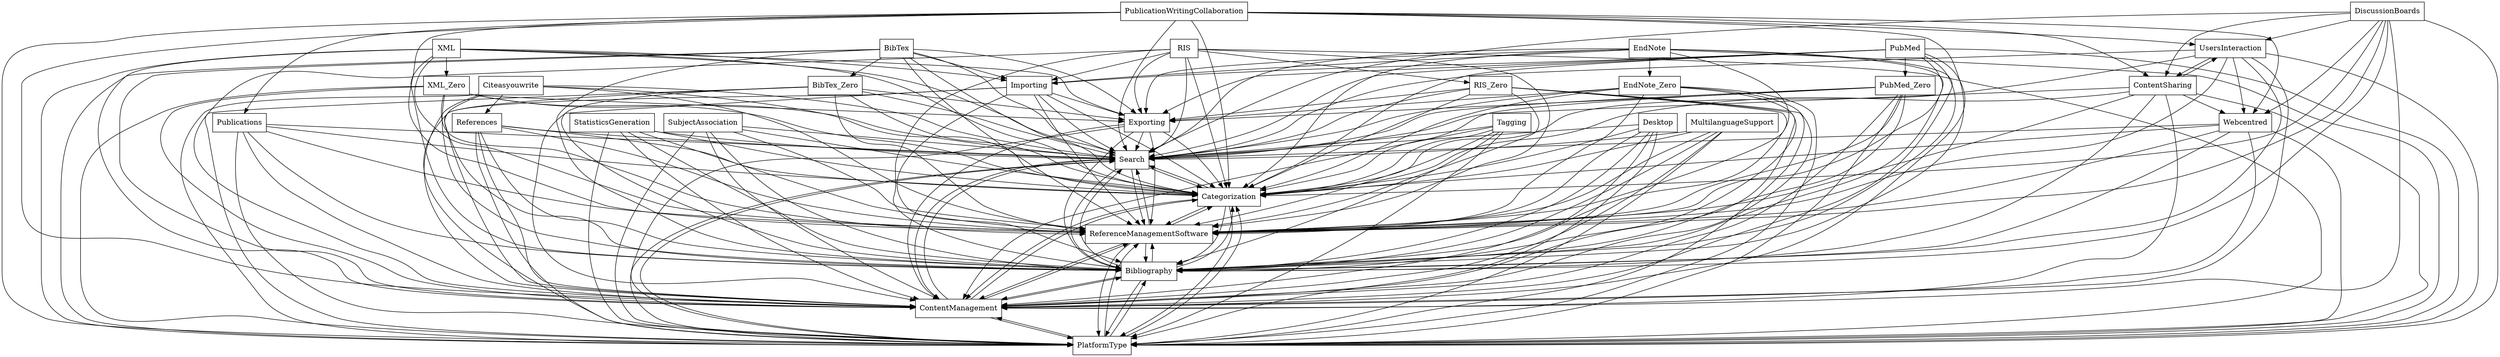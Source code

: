 digraph{
graph [rankdir=TB];
node [shape=box];
edge [arrowhead=normal];
0[label="Search",]
1[label="Categorization",]
2[label="UsersInteraction",]
3[label="PlatformType",]
4[label="ContentManagement",]
5[label="DiscussionBoards",]
6[label="MultilanguageSupport",]
7[label="Citeasyouwrite",]
8[label="RIS_Zero",]
9[label="StatisticsGeneration",]
10[label="References",]
11[label="RIS",]
12[label="Webcentred",]
13[label="Tagging",]
14[label="Importing",]
15[label="Desktop",]
16[label="PubMed_Zero",]
17[label="SubjectAssociation",]
18[label="EndNote",]
19[label="Exporting",]
20[label="BibTex_Zero",]
21[label="Publications",]
22[label="PublicationWritingCollaboration",]
23[label="PubMed",]
24[label="Bibliography",]
25[label="ContentSharing",]
26[label="BibTex",]
27[label="XML",]
28[label="EndNote_Zero",]
29[label="XML_Zero",]
30[label="ReferenceManagementSoftware",]
0->1[label="",]
0->3[label="",]
0->4[label="",]
0->24[label="",]
0->30[label="",]
1->0[label="",]
1->3[label="",]
1->4[label="",]
1->24[label="",]
1->30[label="",]
2->0[label="",]
2->1[label="",]
2->3[label="",]
2->4[label="",]
2->12[label="",]
2->24[label="",]
2->25[label="",]
2->30[label="",]
3->0[label="",]
3->1[label="",]
3->4[label="",]
3->24[label="",]
3->30[label="",]
4->0[label="",]
4->1[label="",]
4->3[label="",]
4->24[label="",]
4->30[label="",]
5->0[label="",]
5->1[label="",]
5->2[label="",]
5->3[label="",]
5->4[label="",]
5->12[label="",]
5->24[label="",]
5->25[label="",]
5->30[label="",]
6->0[label="",]
6->1[label="",]
6->3[label="",]
6->4[label="",]
6->24[label="",]
6->30[label="",]
7->0[label="",]
7->1[label="",]
7->3[label="",]
7->4[label="",]
7->10[label="",]
7->24[label="",]
7->30[label="",]
8->0[label="",]
8->1[label="",]
8->3[label="",]
8->4[label="",]
8->19[label="",]
8->24[label="",]
8->30[label="",]
9->0[label="",]
9->1[label="",]
9->3[label="",]
9->4[label="",]
9->24[label="",]
9->30[label="",]
10->0[label="",]
10->1[label="",]
10->3[label="",]
10->4[label="",]
10->24[label="",]
10->30[label="",]
11->0[label="",]
11->1[label="",]
11->3[label="",]
11->4[label="",]
11->8[label="",]
11->14[label="",]
11->19[label="",]
11->24[label="",]
11->30[label="",]
12->0[label="",]
12->1[label="",]
12->3[label="",]
12->4[label="",]
12->24[label="",]
12->30[label="",]
13->0[label="",]
13->1[label="",]
13->3[label="",]
13->4[label="",]
13->24[label="",]
13->30[label="",]
14->0[label="",]
14->1[label="",]
14->3[label="",]
14->4[label="",]
14->19[label="",]
14->24[label="",]
14->30[label="",]
15->0[label="",]
15->1[label="",]
15->3[label="",]
15->4[label="",]
15->24[label="",]
15->30[label="",]
16->0[label="",]
16->1[label="",]
16->3[label="",]
16->4[label="",]
16->19[label="",]
16->24[label="",]
16->30[label="",]
17->0[label="",]
17->1[label="",]
17->3[label="",]
17->4[label="",]
17->24[label="",]
17->30[label="",]
18->0[label="",]
18->1[label="",]
18->3[label="",]
18->4[label="",]
18->14[label="",]
18->19[label="",]
18->24[label="",]
18->28[label="",]
18->30[label="",]
19->0[label="",]
19->1[label="",]
19->3[label="",]
19->4[label="",]
19->24[label="",]
19->30[label="",]
20->0[label="",]
20->1[label="",]
20->3[label="",]
20->4[label="",]
20->19[label="",]
20->24[label="",]
20->30[label="",]
21->0[label="",]
21->1[label="",]
21->3[label="",]
21->4[label="",]
21->24[label="",]
21->30[label="",]
22->0[label="",]
22->1[label="",]
22->2[label="",]
22->3[label="",]
22->4[label="",]
22->12[label="",]
22->21[label="",]
22->24[label="",]
22->25[label="",]
22->30[label="",]
23->0[label="",]
23->1[label="",]
23->3[label="",]
23->4[label="",]
23->14[label="",]
23->16[label="",]
23->19[label="",]
23->24[label="",]
23->30[label="",]
24->0[label="",]
24->1[label="",]
24->3[label="",]
24->4[label="",]
24->30[label="",]
25->0[label="",]
25->1[label="",]
25->2[label="",]
25->3[label="",]
25->4[label="",]
25->12[label="",]
25->24[label="",]
25->30[label="",]
26->0[label="",]
26->1[label="",]
26->3[label="",]
26->4[label="",]
26->14[label="",]
26->19[label="",]
26->20[label="",]
26->24[label="",]
26->30[label="",]
27->0[label="",]
27->1[label="",]
27->3[label="",]
27->4[label="",]
27->14[label="",]
27->19[label="",]
27->24[label="",]
27->29[label="",]
27->30[label="",]
28->0[label="",]
28->1[label="",]
28->3[label="",]
28->4[label="",]
28->19[label="",]
28->24[label="",]
28->30[label="",]
29->0[label="",]
29->1[label="",]
29->3[label="",]
29->4[label="",]
29->19[label="",]
29->24[label="",]
29->30[label="",]
30->0[label="",]
30->1[label="",]
30->3[label="",]
30->4[label="",]
30->24[label="",]
}
